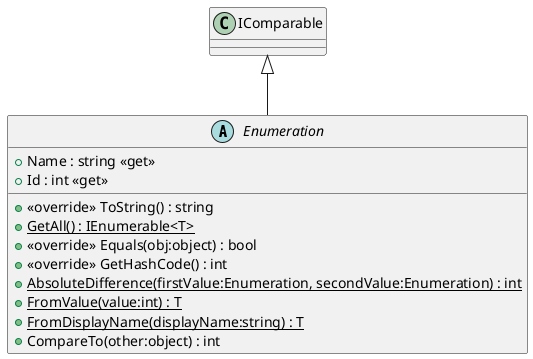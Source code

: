 @startuml
abstract class Enumeration {
    + Name : string <<get>>
    + Id : int <<get>>
    + <<override>> ToString() : string
    + {static} GetAll() : IEnumerable<T>
    + <<override>> Equals(obj:object) : bool
    + <<override>> GetHashCode() : int
    + {static} AbsoluteDifference(firstValue:Enumeration, secondValue:Enumeration) : int
    + {static} FromValue(value:int) : T
    + {static} FromDisplayName(displayName:string) : T
    + CompareTo(other:object) : int
}
IComparable <|-- Enumeration
@enduml
